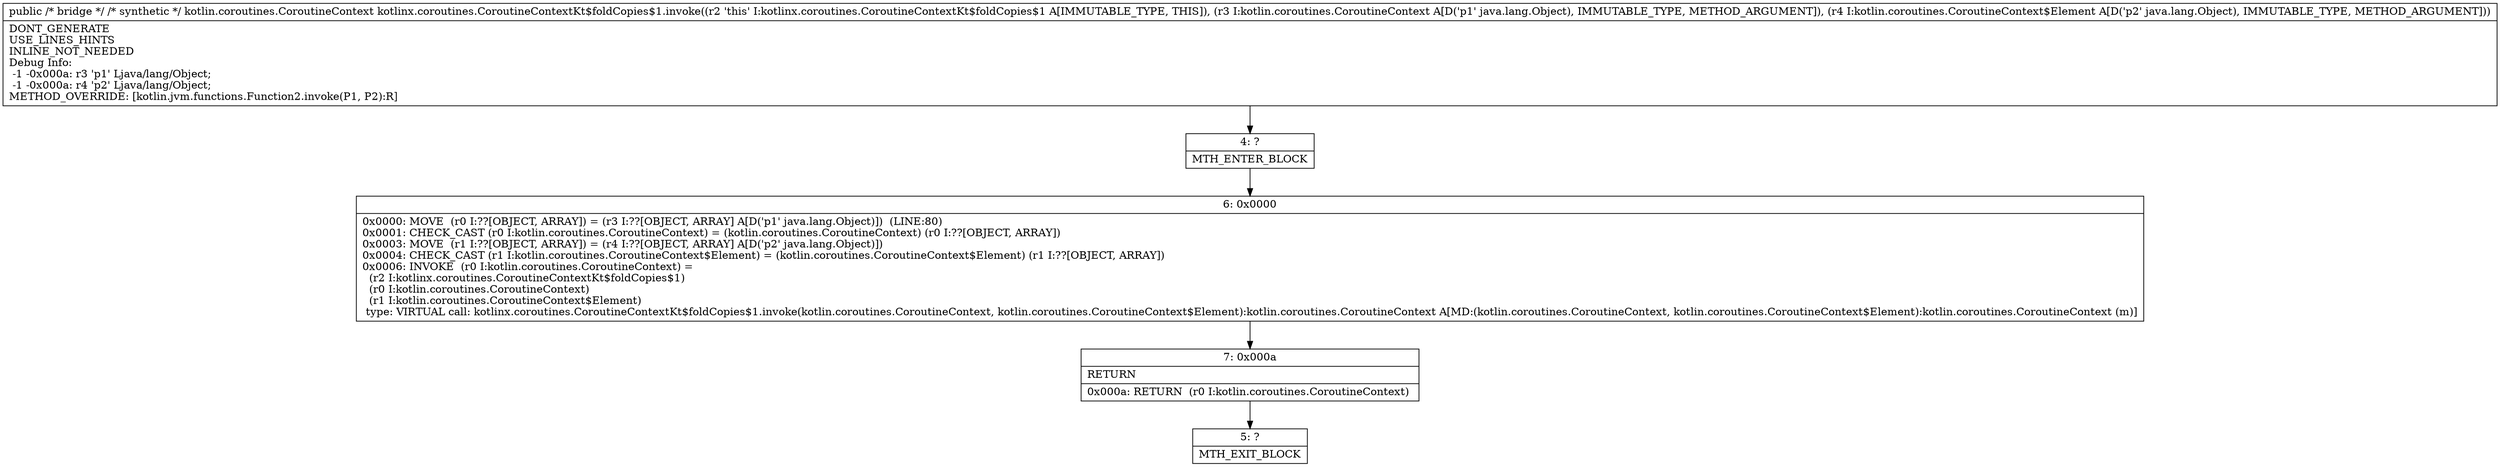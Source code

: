 digraph "CFG forkotlinx.coroutines.CoroutineContextKt$foldCopies$1.invoke(Ljava\/lang\/Object;Ljava\/lang\/Object;)Ljava\/lang\/Object;" {
Node_4 [shape=record,label="{4\:\ ?|MTH_ENTER_BLOCK\l}"];
Node_6 [shape=record,label="{6\:\ 0x0000|0x0000: MOVE  (r0 I:??[OBJECT, ARRAY]) = (r3 I:??[OBJECT, ARRAY] A[D('p1' java.lang.Object)])  (LINE:80)\l0x0001: CHECK_CAST (r0 I:kotlin.coroutines.CoroutineContext) = (kotlin.coroutines.CoroutineContext) (r0 I:??[OBJECT, ARRAY]) \l0x0003: MOVE  (r1 I:??[OBJECT, ARRAY]) = (r4 I:??[OBJECT, ARRAY] A[D('p2' java.lang.Object)]) \l0x0004: CHECK_CAST (r1 I:kotlin.coroutines.CoroutineContext$Element) = (kotlin.coroutines.CoroutineContext$Element) (r1 I:??[OBJECT, ARRAY]) \l0x0006: INVOKE  (r0 I:kotlin.coroutines.CoroutineContext) = \l  (r2 I:kotlinx.coroutines.CoroutineContextKt$foldCopies$1)\l  (r0 I:kotlin.coroutines.CoroutineContext)\l  (r1 I:kotlin.coroutines.CoroutineContext$Element)\l type: VIRTUAL call: kotlinx.coroutines.CoroutineContextKt$foldCopies$1.invoke(kotlin.coroutines.CoroutineContext, kotlin.coroutines.CoroutineContext$Element):kotlin.coroutines.CoroutineContext A[MD:(kotlin.coroutines.CoroutineContext, kotlin.coroutines.CoroutineContext$Element):kotlin.coroutines.CoroutineContext (m)]\l}"];
Node_7 [shape=record,label="{7\:\ 0x000a|RETURN\l|0x000a: RETURN  (r0 I:kotlin.coroutines.CoroutineContext) \l}"];
Node_5 [shape=record,label="{5\:\ ?|MTH_EXIT_BLOCK\l}"];
MethodNode[shape=record,label="{public \/* bridge *\/ \/* synthetic *\/ kotlin.coroutines.CoroutineContext kotlinx.coroutines.CoroutineContextKt$foldCopies$1.invoke((r2 'this' I:kotlinx.coroutines.CoroutineContextKt$foldCopies$1 A[IMMUTABLE_TYPE, THIS]), (r3 I:kotlin.coroutines.CoroutineContext A[D('p1' java.lang.Object), IMMUTABLE_TYPE, METHOD_ARGUMENT]), (r4 I:kotlin.coroutines.CoroutineContext$Element A[D('p2' java.lang.Object), IMMUTABLE_TYPE, METHOD_ARGUMENT]))  | DONT_GENERATE\lUSE_LINES_HINTS\lINLINE_NOT_NEEDED\lDebug Info:\l  \-1 \-0x000a: r3 'p1' Ljava\/lang\/Object;\l  \-1 \-0x000a: r4 'p2' Ljava\/lang\/Object;\lMETHOD_OVERRIDE: [kotlin.jvm.functions.Function2.invoke(P1, P2):R]\l}"];
MethodNode -> Node_4;Node_4 -> Node_6;
Node_6 -> Node_7;
Node_7 -> Node_5;
}

